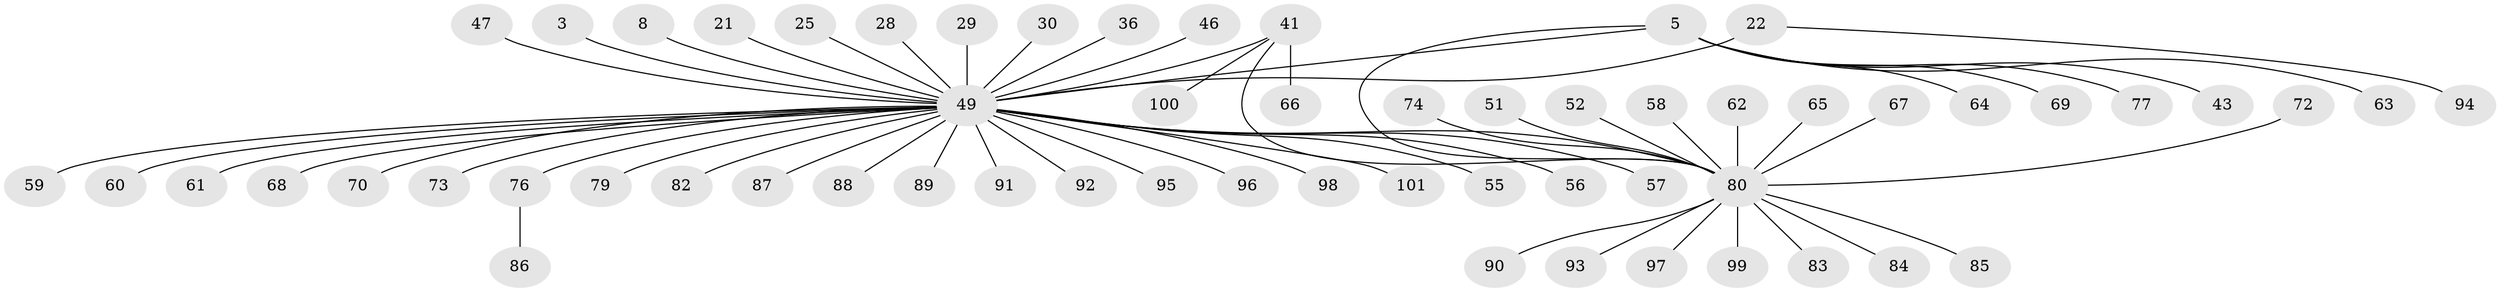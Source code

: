 // original degree distribution, {4: 0.04950495049504951, 33: 0.009900990099009901, 1: 0.6237623762376238, 9: 0.009900990099009901, 7: 0.0297029702970297, 6: 0.019801980198019802, 2: 0.1782178217821782, 3: 0.06930693069306931, 5: 0.009900990099009901}
// Generated by graph-tools (version 1.1) at 2025/50/03/04/25 21:50:20]
// undirected, 60 vertices, 61 edges
graph export_dot {
graph [start="1"]
  node [color=gray90,style=filled];
  3;
  5 [super="+1"];
  8;
  21;
  22 [super="+18"];
  25;
  28;
  29;
  30;
  36;
  41 [super="+40"];
  43;
  46;
  47;
  49 [super="+4+10+37+15+45+2"];
  51;
  52;
  55;
  56;
  57;
  58;
  59 [super="+31"];
  60;
  61;
  62;
  63 [super="+9"];
  64;
  65;
  66;
  67;
  68 [super="+39"];
  69;
  70;
  72;
  73 [super="+35"];
  74;
  76 [super="+53"];
  77;
  79;
  80 [super="+32+19+16+33+75+44"];
  82 [super="+12"];
  83;
  84;
  85;
  86;
  87;
  88;
  89;
  90;
  91 [super="+50+78"];
  92 [super="+23+54"];
  93;
  94;
  95;
  96;
  97;
  98;
  99;
  100 [super="+81"];
  101;
  3 -- 49;
  5 -- 43;
  5 -- 64;
  5 -- 69;
  5 -- 77;
  5 -- 49 [weight=3];
  5 -- 63;
  5 -- 80;
  8 -- 49;
  21 -- 49;
  22 -- 94;
  22 -- 49 [weight=2];
  25 -- 49;
  28 -- 49;
  29 -- 49;
  30 -- 49;
  36 -- 49;
  41 -- 66;
  41 -- 49 [weight=2];
  41 -- 80;
  41 -- 100;
  46 -- 49;
  47 -- 49 [weight=2];
  49 -- 61;
  49 -- 76 [weight=3];
  49 -- 95;
  49 -- 96;
  49 -- 56;
  49 -- 88;
  49 -- 79;
  49 -- 70;
  49 -- 80 [weight=2];
  49 -- 82;
  49 -- 87;
  49 -- 89;
  49 -- 91;
  49 -- 92;
  49 -- 98;
  49 -- 101;
  49 -- 55;
  49 -- 57;
  49 -- 60;
  49 -- 59;
  49 -- 73;
  49 -- 68;
  51 -- 80;
  52 -- 80;
  58 -- 80;
  62 -- 80;
  65 -- 80;
  67 -- 80;
  72 -- 80;
  74 -- 80;
  76 -- 86;
  80 -- 97;
  80 -- 90;
  80 -- 99;
  80 -- 83;
  80 -- 84;
  80 -- 85;
  80 -- 93;
}
